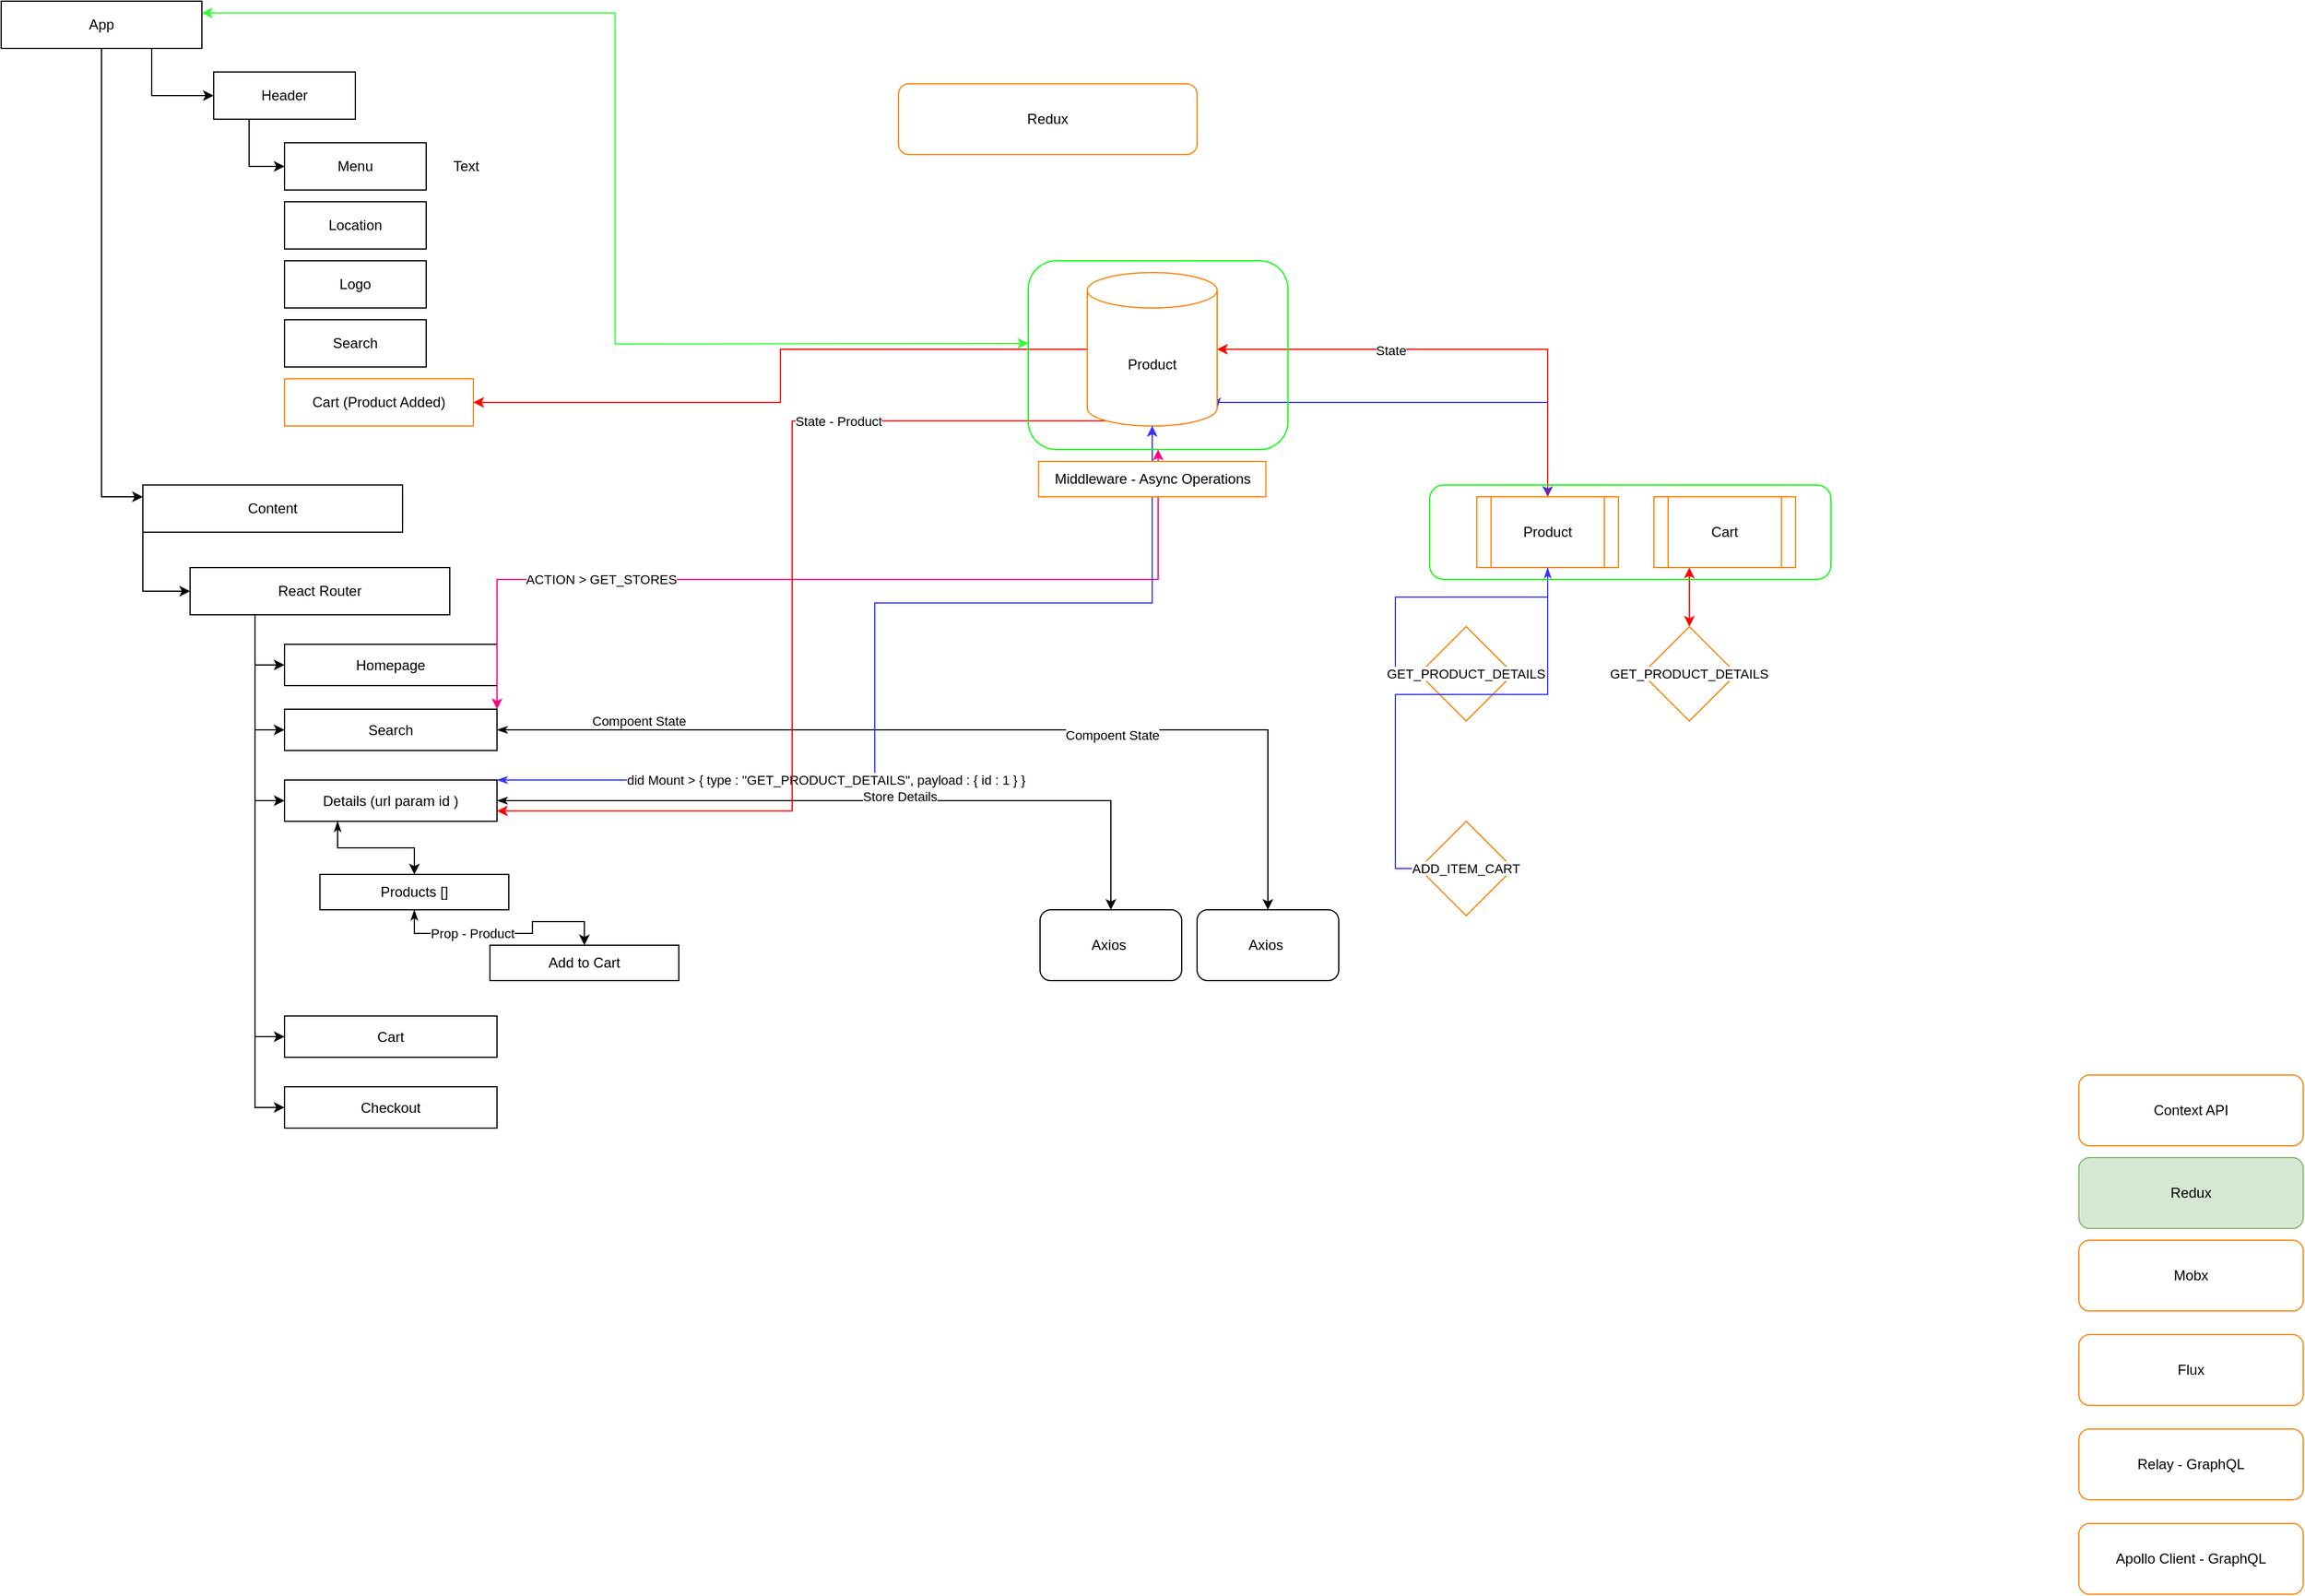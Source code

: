 <mxfile version="14.8.0" type="device"><diagram id="94jQBTtUMSNx4DPjL8LO" name="Page-1"><mxGraphModel dx="1639" dy="937" grid="1" gridSize="10" guides="1" tooltips="1" connect="1" arrows="1" fold="1" page="1" pageScale="1" pageWidth="827" pageHeight="1169" math="0" shadow="0"><root><mxCell id="0"/><mxCell id="1" parent="0"/><mxCell id="_XDPUeNP2Xb70KYaUxfJ-11" style="edgeStyle=orthogonalEdgeStyle;rounded=0;orthogonalLoop=1;jettySize=auto;html=1;exitX=0.75;exitY=1;exitDx=0;exitDy=0;entryX=0;entryY=0.5;entryDx=0;entryDy=0;" parent="1" source="_XDPUeNP2Xb70KYaUxfJ-1" target="_XDPUeNP2Xb70KYaUxfJ-3" edge="1"><mxGeometry relative="1" as="geometry"/></mxCell><mxCell id="_XDPUeNP2Xb70KYaUxfJ-27" style="edgeStyle=orthogonalEdgeStyle;rounded=0;orthogonalLoop=1;jettySize=auto;html=1;exitX=0.5;exitY=1;exitDx=0;exitDy=0;entryX=0;entryY=0.25;entryDx=0;entryDy=0;" parent="1" source="_XDPUeNP2Xb70KYaUxfJ-1" target="_XDPUeNP2Xb70KYaUxfJ-25" edge="1"><mxGeometry relative="1" as="geometry"/></mxCell><mxCell id="_XDPUeNP2Xb70KYaUxfJ-1" value="App" style="rounded=0;whiteSpace=wrap;html=1;" parent="1" vertex="1"><mxGeometry x="40" y="40" width="170" height="40" as="geometry"/></mxCell><mxCell id="_XDPUeNP2Xb70KYaUxfJ-6" style="edgeStyle=orthogonalEdgeStyle;rounded=0;orthogonalLoop=1;jettySize=auto;html=1;exitX=0.25;exitY=1;exitDx=0;exitDy=0;entryX=0;entryY=0.5;entryDx=0;entryDy=0;" parent="1" source="_XDPUeNP2Xb70KYaUxfJ-3" target="_XDPUeNP2Xb70KYaUxfJ-5" edge="1"><mxGeometry relative="1" as="geometry"/></mxCell><mxCell id="_XDPUeNP2Xb70KYaUxfJ-3" value="Header" style="rounded=0;whiteSpace=wrap;html=1;" parent="1" vertex="1"><mxGeometry x="220" y="100" width="120" height="40" as="geometry"/></mxCell><mxCell id="_XDPUeNP2Xb70KYaUxfJ-5" value="Menu" style="rounded=0;whiteSpace=wrap;html=1;" parent="1" vertex="1"><mxGeometry x="280" y="160" width="120" height="40" as="geometry"/></mxCell><mxCell id="_XDPUeNP2Xb70KYaUxfJ-7" value="Location" style="rounded=0;whiteSpace=wrap;html=1;" parent="1" vertex="1"><mxGeometry x="280" y="210" width="120" height="40" as="geometry"/></mxCell><mxCell id="_XDPUeNP2Xb70KYaUxfJ-8" value="Logo" style="rounded=0;whiteSpace=wrap;html=1;" parent="1" vertex="1"><mxGeometry x="280" y="260" width="120" height="40" as="geometry"/></mxCell><mxCell id="_XDPUeNP2Xb70KYaUxfJ-9" value="Cart (Product Added)" style="rounded=0;whiteSpace=wrap;html=1;strokeColor=#FF8000;" parent="1" vertex="1"><mxGeometry x="280" y="360" width="160" height="40" as="geometry"/></mxCell><mxCell id="_XDPUeNP2Xb70KYaUxfJ-10" value="Search" style="rounded=0;whiteSpace=wrap;html=1;" parent="1" vertex="1"><mxGeometry x="280" y="310" width="120" height="40" as="geometry"/></mxCell><mxCell id="_XDPUeNP2Xb70KYaUxfJ-29" style="edgeStyle=orthogonalEdgeStyle;rounded=0;orthogonalLoop=1;jettySize=auto;html=1;exitX=0;exitY=1;exitDx=0;exitDy=0;entryX=0;entryY=0.5;entryDx=0;entryDy=0;" parent="1" source="_XDPUeNP2Xb70KYaUxfJ-25" target="_XDPUeNP2Xb70KYaUxfJ-28" edge="1"><mxGeometry relative="1" as="geometry"/></mxCell><mxCell id="_XDPUeNP2Xb70KYaUxfJ-25" value="Content" style="rounded=0;whiteSpace=wrap;html=1;fillColor=#FFFFFF;" parent="1" vertex="1"><mxGeometry x="160" y="450" width="220" height="40" as="geometry"/></mxCell><mxCell id="6C5XYiqbO754O-3dT_9o-2" style="edgeStyle=orthogonalEdgeStyle;rounded=0;orthogonalLoop=1;jettySize=auto;html=1;exitX=0.25;exitY=1;exitDx=0;exitDy=0;entryX=0;entryY=0.5;entryDx=0;entryDy=0;" parent="1" source="_XDPUeNP2Xb70KYaUxfJ-28" target="_XDPUeNP2Xb70KYaUxfJ-30" edge="1"><mxGeometry relative="1" as="geometry"/></mxCell><mxCell id="6C5XYiqbO754O-3dT_9o-3" style="edgeStyle=orthogonalEdgeStyle;rounded=0;orthogonalLoop=1;jettySize=auto;html=1;exitX=0.25;exitY=1;exitDx=0;exitDy=0;entryX=0;entryY=0.5;entryDx=0;entryDy=0;" parent="1" source="_XDPUeNP2Xb70KYaUxfJ-28" target="_XDPUeNP2Xb70KYaUxfJ-31" edge="1"><mxGeometry relative="1" as="geometry"/></mxCell><mxCell id="6C5XYiqbO754O-3dT_9o-4" style="edgeStyle=orthogonalEdgeStyle;rounded=0;orthogonalLoop=1;jettySize=auto;html=1;exitX=0.25;exitY=1;exitDx=0;exitDy=0;entryX=0;entryY=0.5;entryDx=0;entryDy=0;" parent="1" source="_XDPUeNP2Xb70KYaUxfJ-28" target="_XDPUeNP2Xb70KYaUxfJ-32" edge="1"><mxGeometry relative="1" as="geometry"/></mxCell><mxCell id="6C5XYiqbO754O-3dT_9o-5" style="edgeStyle=orthogonalEdgeStyle;rounded=0;orthogonalLoop=1;jettySize=auto;html=1;exitX=0.25;exitY=1;exitDx=0;exitDy=0;entryX=0;entryY=0.5;entryDx=0;entryDy=0;" parent="1" source="_XDPUeNP2Xb70KYaUxfJ-28" target="_XDPUeNP2Xb70KYaUxfJ-33" edge="1"><mxGeometry relative="1" as="geometry"/></mxCell><mxCell id="6C5XYiqbO754O-3dT_9o-6" style="edgeStyle=orthogonalEdgeStyle;rounded=0;orthogonalLoop=1;jettySize=auto;html=1;exitX=0.25;exitY=1;exitDx=0;exitDy=0;entryX=0;entryY=0.5;entryDx=0;entryDy=0;" parent="1" source="_XDPUeNP2Xb70KYaUxfJ-28" target="_XDPUeNP2Xb70KYaUxfJ-34" edge="1"><mxGeometry relative="1" as="geometry"/></mxCell><mxCell id="_XDPUeNP2Xb70KYaUxfJ-28" value="React Router" style="rounded=0;whiteSpace=wrap;html=1;fillColor=#FFFFFF;" parent="1" vertex="1"><mxGeometry x="200" y="520" width="220" height="40" as="geometry"/></mxCell><mxCell id="_XDPUeNP2Xb70KYaUxfJ-30" value="Homepage" style="rounded=0;whiteSpace=wrap;html=1;fillColor=#FFFFFF;" parent="1" vertex="1"><mxGeometry x="280" y="585" width="180" height="35" as="geometry"/></mxCell><mxCell id="04M0mTFOMxAMiDHD0-2k-2" style="edgeStyle=orthogonalEdgeStyle;rounded=0;orthogonalLoop=1;jettySize=auto;html=1;startArrow=classicThin;startFill=1;" parent="1" source="_XDPUeNP2Xb70KYaUxfJ-31" target="04M0mTFOMxAMiDHD0-2k-1" edge="1"><mxGeometry relative="1" as="geometry"/></mxCell><mxCell id="04M0mTFOMxAMiDHD0-2k-3" value="Compoent State" style="edgeLabel;html=1;align=center;verticalAlign=middle;resizable=0;points=[];" parent="04M0mTFOMxAMiDHD0-2k-2" vertex="1" connectable="0"><mxGeometry x="0.294" y="-3" relative="1" as="geometry"><mxPoint y="1" as="offset"/></mxGeometry></mxCell><mxCell id="04M0mTFOMxAMiDHD0-2k-50" style="edgeStyle=orthogonalEdgeStyle;rounded=0;orthogonalLoop=1;jettySize=auto;html=1;exitX=1;exitY=0;exitDx=0;exitDy=0;startArrow=classic;startFill=1;endArrow=classic;endFill=1;strokeColor=#FF0080;" parent="1" source="_XDPUeNP2Xb70KYaUxfJ-31" target="04M0mTFOMxAMiDHD0-2k-47" edge="1"><mxGeometry relative="1" as="geometry"/></mxCell><mxCell id="04M0mTFOMxAMiDHD0-2k-51" value="ACTION &amp;gt; GET_STORES" style="edgeLabel;html=1;align=center;verticalAlign=middle;resizable=0;points=[];" parent="04M0mTFOMxAMiDHD0-2k-50" vertex="1" connectable="0"><mxGeometry x="-0.494" relative="1" as="geometry"><mxPoint as="offset"/></mxGeometry></mxCell><mxCell id="_XDPUeNP2Xb70KYaUxfJ-31" value="Search" style="rounded=0;whiteSpace=wrap;html=1;fillColor=#FFFFFF;" parent="1" vertex="1"><mxGeometry x="280" y="640" width="180" height="35" as="geometry"/></mxCell><mxCell id="04M0mTFOMxAMiDHD0-2k-8" style="edgeStyle=orthogonalEdgeStyle;rounded=0;orthogonalLoop=1;jettySize=auto;html=1;startArrow=classicThin;startFill=1;" parent="1" source="_XDPUeNP2Xb70KYaUxfJ-32" target="04M0mTFOMxAMiDHD0-2k-7" edge="1"><mxGeometry relative="1" as="geometry"/></mxCell><mxCell id="04M0mTFOMxAMiDHD0-2k-9" value="Store Details" style="edgeLabel;html=1;align=center;verticalAlign=middle;resizable=0;points=[];" parent="04M0mTFOMxAMiDHD0-2k-8" vertex="1" connectable="0"><mxGeometry x="0.112" y="4" relative="1" as="geometry"><mxPoint as="offset"/></mxGeometry></mxCell><mxCell id="04M0mTFOMxAMiDHD0-2k-10" style="edgeStyle=orthogonalEdgeStyle;rounded=0;orthogonalLoop=1;jettySize=auto;html=1;exitX=0.25;exitY=1;exitDx=0;exitDy=0;startArrow=classicThin;startFill=1;" parent="1" source="_XDPUeNP2Xb70KYaUxfJ-32" target="04M0mTFOMxAMiDHD0-2k-4" edge="1"><mxGeometry relative="1" as="geometry"/></mxCell><mxCell id="04M0mTFOMxAMiDHD0-2k-22" style="edgeStyle=orthogonalEdgeStyle;rounded=0;orthogonalLoop=1;jettySize=auto;html=1;exitX=1;exitY=0;exitDx=0;exitDy=0;startArrow=classicThin;startFill=1;strokeColor=#3333FF;" parent="1" source="_XDPUeNP2Xb70KYaUxfJ-32" target="04M0mTFOMxAMiDHD0-2k-21" edge="1"><mxGeometry relative="1" as="geometry"><Array as="points"><mxPoint x="780" y="700"/><mxPoint x="780" y="550"/><mxPoint x="1015" y="550"/></Array></mxGeometry></mxCell><mxCell id="04M0mTFOMxAMiDHD0-2k-35" value="did Mount &amp;gt; { type : &quot;GET_PRODUCT_DETAILS&quot;, payload : { id : 1 } }&amp;nbsp;" style="edgeLabel;html=1;align=center;verticalAlign=middle;resizable=0;points=[];" parent="04M0mTFOMxAMiDHD0-2k-22" vertex="1" connectable="0"><mxGeometry x="-0.814" y="-2" relative="1" as="geometry"><mxPoint x="200" y="-2" as="offset"/></mxGeometry></mxCell><mxCell id="_XDPUeNP2Xb70KYaUxfJ-32" value="Details (url param id )" style="rounded=0;whiteSpace=wrap;html=1;fillColor=#FFFFFF;" parent="1" vertex="1"><mxGeometry x="280" y="700" width="180" height="35" as="geometry"/></mxCell><mxCell id="_XDPUeNP2Xb70KYaUxfJ-33" value="Cart" style="rounded=0;whiteSpace=wrap;html=1;fillColor=#FFFFFF;" parent="1" vertex="1"><mxGeometry x="280" y="900" width="180" height="35" as="geometry"/></mxCell><mxCell id="_XDPUeNP2Xb70KYaUxfJ-34" value="Checkout" style="rounded=0;whiteSpace=wrap;html=1;fillColor=#FFFFFF;" parent="1" vertex="1"><mxGeometry x="280" y="960" width="180" height="35" as="geometry"/></mxCell><mxCell id="_XDPUeNP2Xb70KYaUxfJ-37" value="Text" style="text;html=1;strokeColor=none;fillColor=none;align=center;verticalAlign=middle;whiteSpace=wrap;rounded=0;" parent="1" vertex="1"><mxGeometry x="414" y="170" width="40" height="20" as="geometry"/></mxCell><mxCell id="04M0mTFOMxAMiDHD0-2k-1" value="Axios&amp;nbsp;" style="rounded=1;whiteSpace=wrap;html=1;" parent="1" vertex="1"><mxGeometry x="1053" y="810" width="120" height="60" as="geometry"/></mxCell><mxCell id="04M0mTFOMxAMiDHD0-2k-6" value="" style="edgeStyle=orthogonalEdgeStyle;rounded=0;orthogonalLoop=1;jettySize=auto;html=1;startArrow=classicThin;startFill=1;" parent="1" source="04M0mTFOMxAMiDHD0-2k-4" target="04M0mTFOMxAMiDHD0-2k-5" edge="1"><mxGeometry relative="1" as="geometry"/></mxCell><mxCell id="04M0mTFOMxAMiDHD0-2k-12" value="Prop - Product" style="edgeLabel;html=1;align=center;verticalAlign=middle;resizable=0;points=[];" parent="04M0mTFOMxAMiDHD0-2k-6" vertex="1" connectable="0"><mxGeometry x="-0.293" relative="1" as="geometry"><mxPoint as="offset"/></mxGeometry></mxCell><mxCell id="04M0mTFOMxAMiDHD0-2k-4" value="Products []" style="rounded=0;whiteSpace=wrap;html=1;" parent="1" vertex="1"><mxGeometry x="310" y="780" width="160" height="30" as="geometry"/></mxCell><mxCell id="04M0mTFOMxAMiDHD0-2k-5" value="Add to Cart" style="rounded=0;whiteSpace=wrap;html=1;" parent="1" vertex="1"><mxGeometry x="454" y="840" width="160" height="30" as="geometry"/></mxCell><mxCell id="04M0mTFOMxAMiDHD0-2k-7" value="Axios&amp;nbsp;" style="rounded=1;whiteSpace=wrap;html=1;" parent="1" vertex="1"><mxGeometry x="920" y="810" width="120" height="60" as="geometry"/></mxCell><mxCell id="04M0mTFOMxAMiDHD0-2k-13" value="Context API" style="rounded=1;whiteSpace=wrap;html=1;strokeColor=#FF8000;" parent="1" vertex="1"><mxGeometry x="1800" y="950" width="190" height="60" as="geometry"/></mxCell><mxCell id="04M0mTFOMxAMiDHD0-2k-14" value="Compoent State" style="edgeLabel;html=1;align=center;verticalAlign=middle;resizable=0;points=[];" parent="1" vertex="1" connectable="0"><mxGeometry x="580" y="650" as="geometry"/></mxCell><mxCell id="04M0mTFOMxAMiDHD0-2k-15" value="Redux" style="rounded=1;whiteSpace=wrap;html=1;strokeColor=#82b366;fillColor=#d5e8d4;" parent="1" vertex="1"><mxGeometry x="1800" y="1020" width="190" height="60" as="geometry"/></mxCell><mxCell id="04M0mTFOMxAMiDHD0-2k-16" value="Mobx" style="rounded=1;whiteSpace=wrap;html=1;strokeColor=#FF8000;" parent="1" vertex="1"><mxGeometry x="1800" y="1090" width="190" height="60" as="geometry"/></mxCell><mxCell id="04M0mTFOMxAMiDHD0-2k-17" value="Flux" style="rounded=1;whiteSpace=wrap;html=1;strokeColor=#FF8000;" parent="1" vertex="1"><mxGeometry x="1800" y="1170" width="190" height="60" as="geometry"/></mxCell><mxCell id="04M0mTFOMxAMiDHD0-2k-18" value="Relay - GraphQL" style="rounded=1;whiteSpace=wrap;html=1;strokeColor=#FF8000;" parent="1" vertex="1"><mxGeometry x="1800" y="1250" width="190" height="60" as="geometry"/></mxCell><mxCell id="04M0mTFOMxAMiDHD0-2k-19" value="Apollo Client - GraphQL" style="rounded=1;whiteSpace=wrap;html=1;strokeColor=#FF8000;" parent="1" vertex="1"><mxGeometry x="1800" y="1330" width="190" height="60" as="geometry"/></mxCell><mxCell id="04M0mTFOMxAMiDHD0-2k-49" style="edgeStyle=orthogonalEdgeStyle;rounded=0;orthogonalLoop=1;jettySize=auto;html=1;entryX=1;entryY=0.25;entryDx=0;entryDy=0;startArrow=classic;startFill=1;endArrow=classic;endFill=1;strokeColor=#33FF33;" parent="1" target="_XDPUeNP2Xb70KYaUxfJ-1" edge="1"><mxGeometry relative="1" as="geometry"><mxPoint x="910" y="330" as="sourcePoint"/></mxGeometry></mxCell><mxCell id="04M0mTFOMxAMiDHD0-2k-20" value="Redux" style="rounded=1;whiteSpace=wrap;html=1;strokeColor=#FF8000;" parent="1" vertex="1"><mxGeometry x="800" y="110" width="253" height="60" as="geometry"/></mxCell><mxCell id="04M0mTFOMxAMiDHD0-2k-25" style="edgeStyle=orthogonalEdgeStyle;rounded=0;orthogonalLoop=1;jettySize=auto;html=1;exitX=1;exitY=1;exitDx=0;exitDy=-15;exitPerimeter=0;startArrow=classicThin;startFill=1;strokeColor=#3333FF;" parent="1" source="04M0mTFOMxAMiDHD0-2k-21" target="04M0mTFOMxAMiDHD0-2k-24" edge="1"><mxGeometry relative="1" as="geometry"><Array as="points"><mxPoint x="1070" y="380"/><mxPoint x="1350" y="380"/></Array></mxGeometry></mxCell><mxCell id="04M0mTFOMxAMiDHD0-2k-31" style="edgeStyle=orthogonalEdgeStyle;rounded=0;orthogonalLoop=1;jettySize=auto;html=1;exitX=0.145;exitY=1;exitDx=0;exitDy=-4.35;exitPerimeter=0;entryX=1;entryY=0.75;entryDx=0;entryDy=0;startArrow=none;startFill=0;endArrow=classic;endFill=1;strokeColor=#FF0000;" parent="1" source="04M0mTFOMxAMiDHD0-2k-21" target="_XDPUeNP2Xb70KYaUxfJ-32" edge="1"><mxGeometry relative="1" as="geometry"/></mxCell><mxCell id="04M0mTFOMxAMiDHD0-2k-32" value="State - Product" style="edgeLabel;html=1;align=center;verticalAlign=middle;resizable=0;points=[];" parent="04M0mTFOMxAMiDHD0-2k-31" vertex="1" connectable="0"><mxGeometry x="-0.462" relative="1" as="geometry"><mxPoint as="offset"/></mxGeometry></mxCell><mxCell id="04M0mTFOMxAMiDHD0-2k-41" style="edgeStyle=orthogonalEdgeStyle;rounded=0;orthogonalLoop=1;jettySize=auto;html=1;entryX=1;entryY=0.5;entryDx=0;entryDy=0;startArrow=none;startFill=0;endArrow=classic;endFill=1;strokeColor=#FF0000;" parent="1" source="04M0mTFOMxAMiDHD0-2k-21" target="_XDPUeNP2Xb70KYaUxfJ-9" edge="1"><mxGeometry relative="1" as="geometry"/></mxCell><mxCell id="04M0mTFOMxAMiDHD0-2k-21" value="Product" style="shape=cylinder3;whiteSpace=wrap;html=1;boundedLbl=1;backgroundOutline=1;size=15;strokeColor=#FF8000;" parent="1" vertex="1"><mxGeometry x="960" y="270" width="110" height="130" as="geometry"/></mxCell><mxCell id="04M0mTFOMxAMiDHD0-2k-27" style="edgeStyle=orthogonalEdgeStyle;rounded=0;orthogonalLoop=1;jettySize=auto;html=1;entryX=0;entryY=0.5;entryDx=0;entryDy=0;startArrow=classicThin;startFill=1;strokeColor=#3333FF;" parent="1" source="04M0mTFOMxAMiDHD0-2k-24" target="04M0mTFOMxAMiDHD0-2k-26" edge="1"><mxGeometry relative="1" as="geometry"/></mxCell><mxCell id="04M0mTFOMxAMiDHD0-2k-29" style="edgeStyle=orthogonalEdgeStyle;rounded=0;orthogonalLoop=1;jettySize=auto;html=1;exitX=0.5;exitY=0;exitDx=0;exitDy=0;entryX=1;entryY=0.5;entryDx=0;entryDy=0;entryPerimeter=0;startArrow=none;startFill=0;strokeColor=#FF0000;" parent="1" source="04M0mTFOMxAMiDHD0-2k-24" target="04M0mTFOMxAMiDHD0-2k-21" edge="1"><mxGeometry relative="1" as="geometry"/></mxCell><mxCell id="04M0mTFOMxAMiDHD0-2k-30" value="State" style="edgeLabel;html=1;align=center;verticalAlign=middle;resizable=0;points=[];" parent="04M0mTFOMxAMiDHD0-2k-29" vertex="1" connectable="0"><mxGeometry x="0.273" y="1" relative="1" as="geometry"><mxPoint as="offset"/></mxGeometry></mxCell><mxCell id="04M0mTFOMxAMiDHD0-2k-24" value="Product" style="shape=process;whiteSpace=wrap;html=1;backgroundOutline=1;strokeColor=#FF8000;" parent="1" vertex="1"><mxGeometry x="1290" y="460" width="120" height="60" as="geometry"/></mxCell><mxCell id="04M0mTFOMxAMiDHD0-2k-26" value="&lt;span style=&quot;font-size: 11px ; background-color: rgb(255 , 255 , 255)&quot;&gt;GET_PRODUCT_DETAILS&lt;/span&gt;" style="rhombus;whiteSpace=wrap;html=1;strokeColor=#FF8000;" parent="1" vertex="1"><mxGeometry x="1241" y="570" width="80" height="80" as="geometry"/></mxCell><mxCell id="04M0mTFOMxAMiDHD0-2k-38" style="edgeStyle=orthogonalEdgeStyle;rounded=0;orthogonalLoop=1;jettySize=auto;html=1;exitX=0;exitY=0.5;exitDx=0;exitDy=0;entryX=0.5;entryY=1;entryDx=0;entryDy=0;startArrow=none;startFill=0;endArrow=none;endFill=0;strokeColor=#3333FF;" parent="1" source="04M0mTFOMxAMiDHD0-2k-28" target="04M0mTFOMxAMiDHD0-2k-24" edge="1"><mxGeometry relative="1" as="geometry"/></mxCell><mxCell id="04M0mTFOMxAMiDHD0-2k-28" value="&lt;span style=&quot;font-size: 11px ; background-color: rgb(255 , 255 , 255)&quot;&gt;ADD_ITEM_CART&lt;/span&gt;" style="rhombus;whiteSpace=wrap;html=1;strokeColor=#FF8000;" parent="1" vertex="1"><mxGeometry x="1241" y="735" width="80" height="80" as="geometry"/></mxCell><mxCell id="04M0mTFOMxAMiDHD0-2k-40" value="" style="edgeStyle=orthogonalEdgeStyle;rounded=0;orthogonalLoop=1;jettySize=auto;html=1;startArrow=none;startFill=0;endArrow=none;endFill=0;strokeColor=#3333FF;" parent="1" source="04M0mTFOMxAMiDHD0-2k-37" target="04M0mTFOMxAMiDHD0-2k-21" edge="1"><mxGeometry relative="1" as="geometry"/></mxCell><mxCell id="04M0mTFOMxAMiDHD0-2k-37" value="Middleware - Async Operations" style="rounded=0;whiteSpace=wrap;html=1;strokeColor=#FF8000;" parent="1" vertex="1"><mxGeometry x="918.75" y="430" width="192.5" height="30" as="geometry"/></mxCell><mxCell id="04M0mTFOMxAMiDHD0-2k-46" style="edgeStyle=orthogonalEdgeStyle;rounded=0;orthogonalLoop=1;jettySize=auto;html=1;exitX=0.25;exitY=1;exitDx=0;exitDy=0;startArrow=classic;startFill=1;endArrow=classic;endFill=1;strokeColor=#FF0000;" parent="1" source="04M0mTFOMxAMiDHD0-2k-43" target="04M0mTFOMxAMiDHD0-2k-45" edge="1"><mxGeometry relative="1" as="geometry"/></mxCell><mxCell id="04M0mTFOMxAMiDHD0-2k-43" value="Cart" style="shape=process;whiteSpace=wrap;html=1;backgroundOutline=1;strokeColor=#FF8000;" parent="1" vertex="1"><mxGeometry x="1440" y="460" width="120" height="60" as="geometry"/></mxCell><mxCell id="04M0mTFOMxAMiDHD0-2k-45" value="&lt;span style=&quot;font-size: 11px ; background-color: rgb(255 , 255 , 255)&quot;&gt;GET_PRODUCT_DETAILS&lt;/span&gt;" style="rhombus;whiteSpace=wrap;html=1;strokeColor=#FF8000;" parent="1" vertex="1"><mxGeometry x="1430" y="570" width="80" height="80" as="geometry"/></mxCell><mxCell id="04M0mTFOMxAMiDHD0-2k-47" value="" style="rounded=1;whiteSpace=wrap;html=1;fillColor=none;strokeColor=#00FF00;" parent="1" vertex="1"><mxGeometry x="910" y="260" width="220" height="160" as="geometry"/></mxCell><mxCell id="04M0mTFOMxAMiDHD0-2k-48" value="" style="rounded=1;whiteSpace=wrap;html=1;fillColor=none;strokeColor=#00FF00;" parent="1" vertex="1"><mxGeometry x="1250" y="450" width="340" height="80" as="geometry"/></mxCell></root></mxGraphModel></diagram></mxfile>